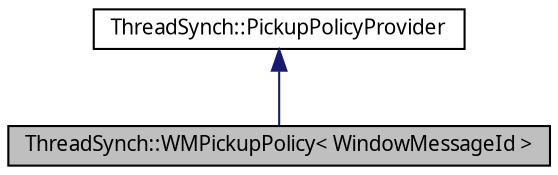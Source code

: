 digraph G
{
  edge [fontname="FreeSans.ttf",fontsize=10,labelfontname="FreeSans.ttf",labelfontsize=10];
  node [fontname="FreeSans.ttf",fontsize=10,shape=record];
  Node1 [label="ThreadSynch::WMPickupPolicy\< WindowMessageId \>",height=0.2,width=0.4,color="black", fillcolor="grey75", style="filled" fontcolor="black"];
  Node2 -> Node1 [dir=back,color="midnightblue",fontsize=10,style="solid"];
  Node2 [label="ThreadSynch::PickupPolicyProvider",height=0.2,width=0.4,color="black", fillcolor="white", style="filled",URL="$class_thread_synch_1_1_pickup_policy_provider.html"];
}
